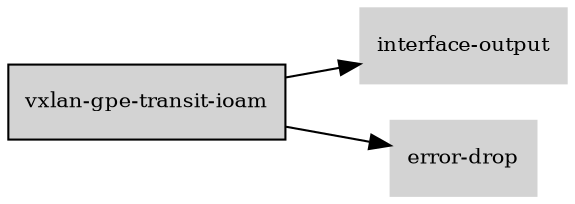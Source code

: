 digraph "vxlan_gpe_transit_ioam_subgraph" {
  rankdir=LR;
  node [shape=box, style=filled, fontsize=10, color=lightgray, fontcolor=black, fillcolor=lightgray];
  "vxlan-gpe-transit-ioam" [color=black, fontcolor=black, fillcolor=lightgray];
  edge [fontsize=8];
  "vxlan-gpe-transit-ioam" -> "interface-output";
  "vxlan-gpe-transit-ioam" -> "error-drop";
}
